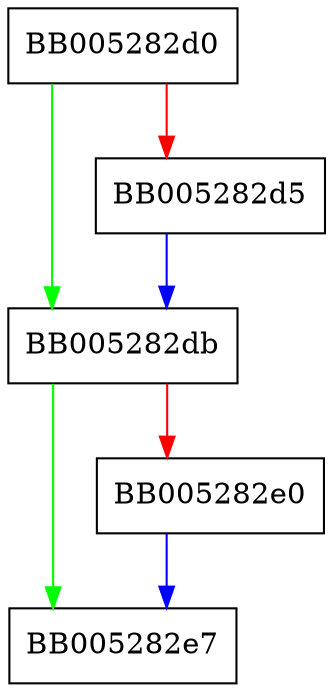 digraph X509_SIG_get0 {
  node [shape="box"];
  graph [splines=ortho];
  BB005282d0 -> BB005282db [color="green"];
  BB005282d0 -> BB005282d5 [color="red"];
  BB005282d5 -> BB005282db [color="blue"];
  BB005282db -> BB005282e7 [color="green"];
  BB005282db -> BB005282e0 [color="red"];
  BB005282e0 -> BB005282e7 [color="blue"];
}